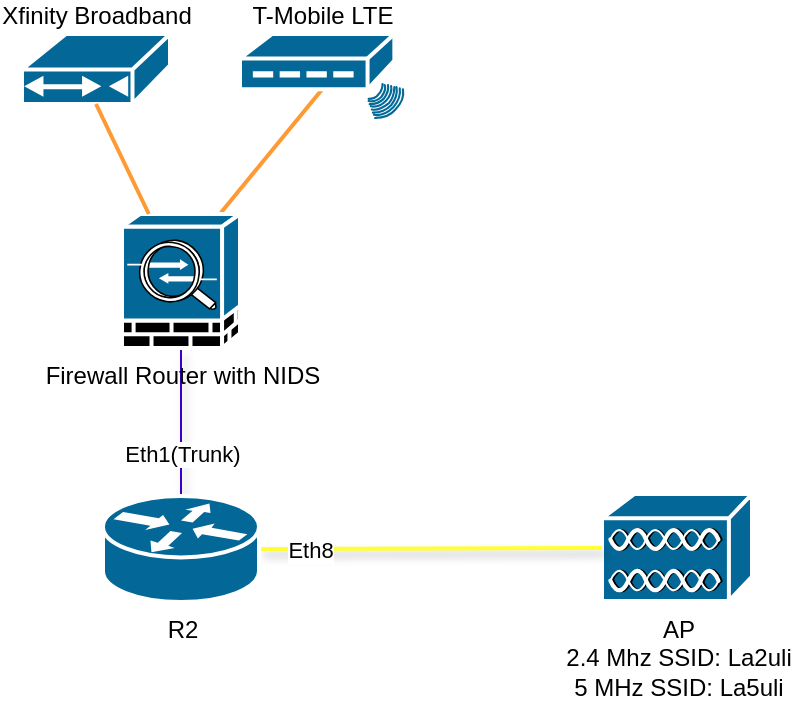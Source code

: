 <mxfile version="23.1.4" type="github">
  <diagram id="l8hXMBHkgcEJcSW0mbfh" name="Page-1">
    <mxGraphModel dx="931" dy="472" grid="1" gridSize="10" guides="1" tooltips="1" connect="1" arrows="1" fold="1" page="1" pageScale="1" pageWidth="1169" pageHeight="827" math="0" shadow="0">
      <root>
        <mxCell id="0" />
        <mxCell id="1" parent="0" />
        <mxCell id="q4_jqNzo_KNEZYcQUHUx-26" style="edgeStyle=none;rounded=0;orthogonalLoop=1;jettySize=auto;html=1;strokeColor=#FF9933;endArrow=none;endFill=0;strokeWidth=2;exitX=0.5;exitY=0.66;exitDx=0;exitDy=0;exitPerimeter=0;entryX=0.838;entryY=-0.01;entryDx=0;entryDy=0;entryPerimeter=0;" edge="1" parent="1" source="q4_jqNzo_KNEZYcQUHUx-21" target="q4_jqNzo_KNEZYcQUHUx-23">
          <mxGeometry relative="1" as="geometry">
            <mxPoint x="530" y="240" as="sourcePoint" />
            <mxPoint x="530" y="230" as="targetPoint" />
          </mxGeometry>
        </mxCell>
        <mxCell id="q4_jqNzo_KNEZYcQUHUx-20" value="Xfinity Broadband" style="shape=mxgraph.cisco.modems_and_phones.cable_modem;sketch=0;html=1;pointerEvents=1;dashed=0;fillColor=#036897;strokeColor=#ffffff;strokeWidth=2;verticalLabelPosition=top;verticalAlign=bottom;align=center;outlineConnect=0;" vertex="1" parent="1">
          <mxGeometry x="420" y="170" width="74" height="35" as="geometry" />
        </mxCell>
        <mxCell id="q4_jqNzo_KNEZYcQUHUx-21" value="T-Mobile LTE" style="shape=mxgraph.cisco.modems_and_phones.rf_modem;sketch=0;html=1;pointerEvents=1;dashed=0;fillColor=#036897;strokeColor=#ffffff;strokeWidth=2;verticalLabelPosition=top;verticalAlign=bottom;align=center;outlineConnect=0;" vertex="1" parent="1">
          <mxGeometry x="529" y="170" width="82" height="42" as="geometry" />
        </mxCell>
        <mxCell id="q4_jqNzo_KNEZYcQUHUx-22" value="AP&lt;br style=&quot;border-color: var(--border-color);&quot;&gt;2.4 Mhz SSID: La2uli&lt;br style=&quot;border-color: var(--border-color);&quot;&gt;5 MHz SSID: La5uli" style="shape=mxgraph.cisco.misc.dual_mode;sketch=0;html=1;pointerEvents=1;dashed=0;fillColor=#036897;strokeColor=#ffffff;strokeWidth=2;verticalLabelPosition=bottom;verticalAlign=top;align=center;outlineConnect=0;" vertex="1" parent="1">
          <mxGeometry x="710" y="400" width="75" height="54" as="geometry" />
        </mxCell>
        <mxCell id="q4_jqNzo_KNEZYcQUHUx-32" value="" style="edgeStyle=none;rounded=1;orthogonalLoop=1;jettySize=auto;html=1;endArrow=none;endFill=0;fillColor=#6a00ff;strokeColor=#3700CC;curved=0;shadow=1;" edge="1" parent="1" source="q4_jqNzo_KNEZYcQUHUx-23" target="q4_jqNzo_KNEZYcQUHUx-30">
          <mxGeometry relative="1" as="geometry" />
        </mxCell>
        <mxCell id="q4_jqNzo_KNEZYcQUHUx-33" value="Eth1(Trunk)" style="edgeLabel;html=1;align=center;verticalAlign=middle;resizable=0;points=[];" vertex="1" connectable="0" parent="q4_jqNzo_KNEZYcQUHUx-32">
          <mxGeometry x="0.303" relative="1" as="geometry">
            <mxPoint y="5" as="offset" />
          </mxGeometry>
        </mxCell>
        <mxCell id="q4_jqNzo_KNEZYcQUHUx-23" value="Firewall Router with NIDS" style="shape=mxgraph.cisco.misc.asa_5500;sketch=0;html=1;pointerEvents=1;dashed=0;fillColor=#036897;strokeColor=#ffffff;strokeWidth=2;verticalLabelPosition=bottom;verticalAlign=top;align=center;outlineConnect=0;" vertex="1" parent="1">
          <mxGeometry x="470" y="260" width="59" height="67" as="geometry" />
        </mxCell>
        <mxCell id="q4_jqNzo_KNEZYcQUHUx-24" style="edgeStyle=none;rounded=0;orthogonalLoop=1;jettySize=auto;html=1;exitX=0.5;exitY=1;exitDx=0;exitDy=0;exitPerimeter=0;strokeColor=#FF9933;endArrow=none;endFill=0;strokeWidth=2;" edge="1" parent="1" source="q4_jqNzo_KNEZYcQUHUx-20" target="q4_jqNzo_KNEZYcQUHUx-23">
          <mxGeometry relative="1" as="geometry" />
        </mxCell>
        <mxCell id="q4_jqNzo_KNEZYcQUHUx-27" style="edgeStyle=none;rounded=1;orthogonalLoop=1;jettySize=auto;html=1;exitX=1;exitY=0.5;exitDx=0;exitDy=0;exitPerimeter=0;entryX=0;entryY=0.5;entryDx=0;entryDy=0;entryPerimeter=0;endArrow=none;endFill=0;strokeColor=#FFFF33;strokeWidth=2;curved=0;shadow=1;" edge="1" parent="1" source="q4_jqNzo_KNEZYcQUHUx-30" target="q4_jqNzo_KNEZYcQUHUx-22">
          <mxGeometry relative="1" as="geometry" />
        </mxCell>
        <mxCell id="q4_jqNzo_KNEZYcQUHUx-31" value="Eth8" style="edgeLabel;html=1;align=center;verticalAlign=middle;resizable=0;points=[];" vertex="1" connectable="0" parent="q4_jqNzo_KNEZYcQUHUx-27">
          <mxGeometry x="-0.705" relative="1" as="geometry">
            <mxPoint as="offset" />
          </mxGeometry>
        </mxCell>
        <mxCell id="q4_jqNzo_KNEZYcQUHUx-28" style="edgeStyle=none;rounded=0;orthogonalLoop=1;jettySize=auto;html=1;exitX=0.99;exitY=0;exitDx=0;exitDy=0;exitPerimeter=0;" edge="1" parent="1" source="q4_jqNzo_KNEZYcQUHUx-23" target="q4_jqNzo_KNEZYcQUHUx-23">
          <mxGeometry relative="1" as="geometry" />
        </mxCell>
        <mxCell id="q4_jqNzo_KNEZYcQUHUx-30" value="R2" style="shape=mxgraph.cisco.routers.router;sketch=0;html=1;pointerEvents=1;dashed=0;fillColor=#036897;strokeColor=#ffffff;strokeWidth=2;verticalLabelPosition=bottom;verticalAlign=top;align=center;outlineConnect=0;" vertex="1" parent="1">
          <mxGeometry x="460.5" y="401" width="78" height="53" as="geometry" />
        </mxCell>
      </root>
    </mxGraphModel>
  </diagram>
</mxfile>
